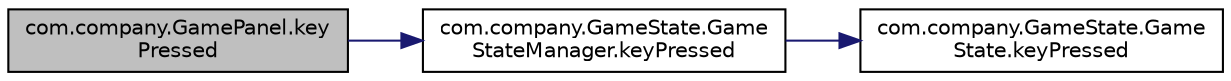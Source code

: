 digraph "com.company.GamePanel.keyPressed"
{
 // LATEX_PDF_SIZE
  edge [fontname="Helvetica",fontsize="10",labelfontname="Helvetica",labelfontsize="10"];
  node [fontname="Helvetica",fontsize="10",shape=record];
  rankdir="LR";
  Node1 [label="com.company.GamePanel.key\lPressed",height=0.2,width=0.4,color="black", fillcolor="grey75", style="filled", fontcolor="black",tooltip=" "];
  Node1 -> Node2 [color="midnightblue",fontsize="10",style="solid",fontname="Helvetica"];
  Node2 [label="com.company.GameState.Game\lStateManager.keyPressed",height=0.2,width=0.4,color="black", fillcolor="white", style="filled",URL="$classcom_1_1company_1_1_game_state_1_1_game_state_manager.html#ad039b0ba0523c8b6913aa8ef5096f1f4",tooltip="Intercepteaza un eveniment de la tastatura, in acest caz apasarea tastei Enter."];
  Node2 -> Node3 [color="midnightblue",fontsize="10",style="solid",fontname="Helvetica"];
  Node3 [label="com.company.GameState.Game\lState.keyPressed",height=0.2,width=0.4,color="black", fillcolor="white", style="filled",URL="$classcom_1_1company_1_1_game_state_1_1_game_state.html#a5f50719f7f1d74eebdd4515b8cb35631",tooltip="Metoda va fi implementata de clasele fiu."];
}
